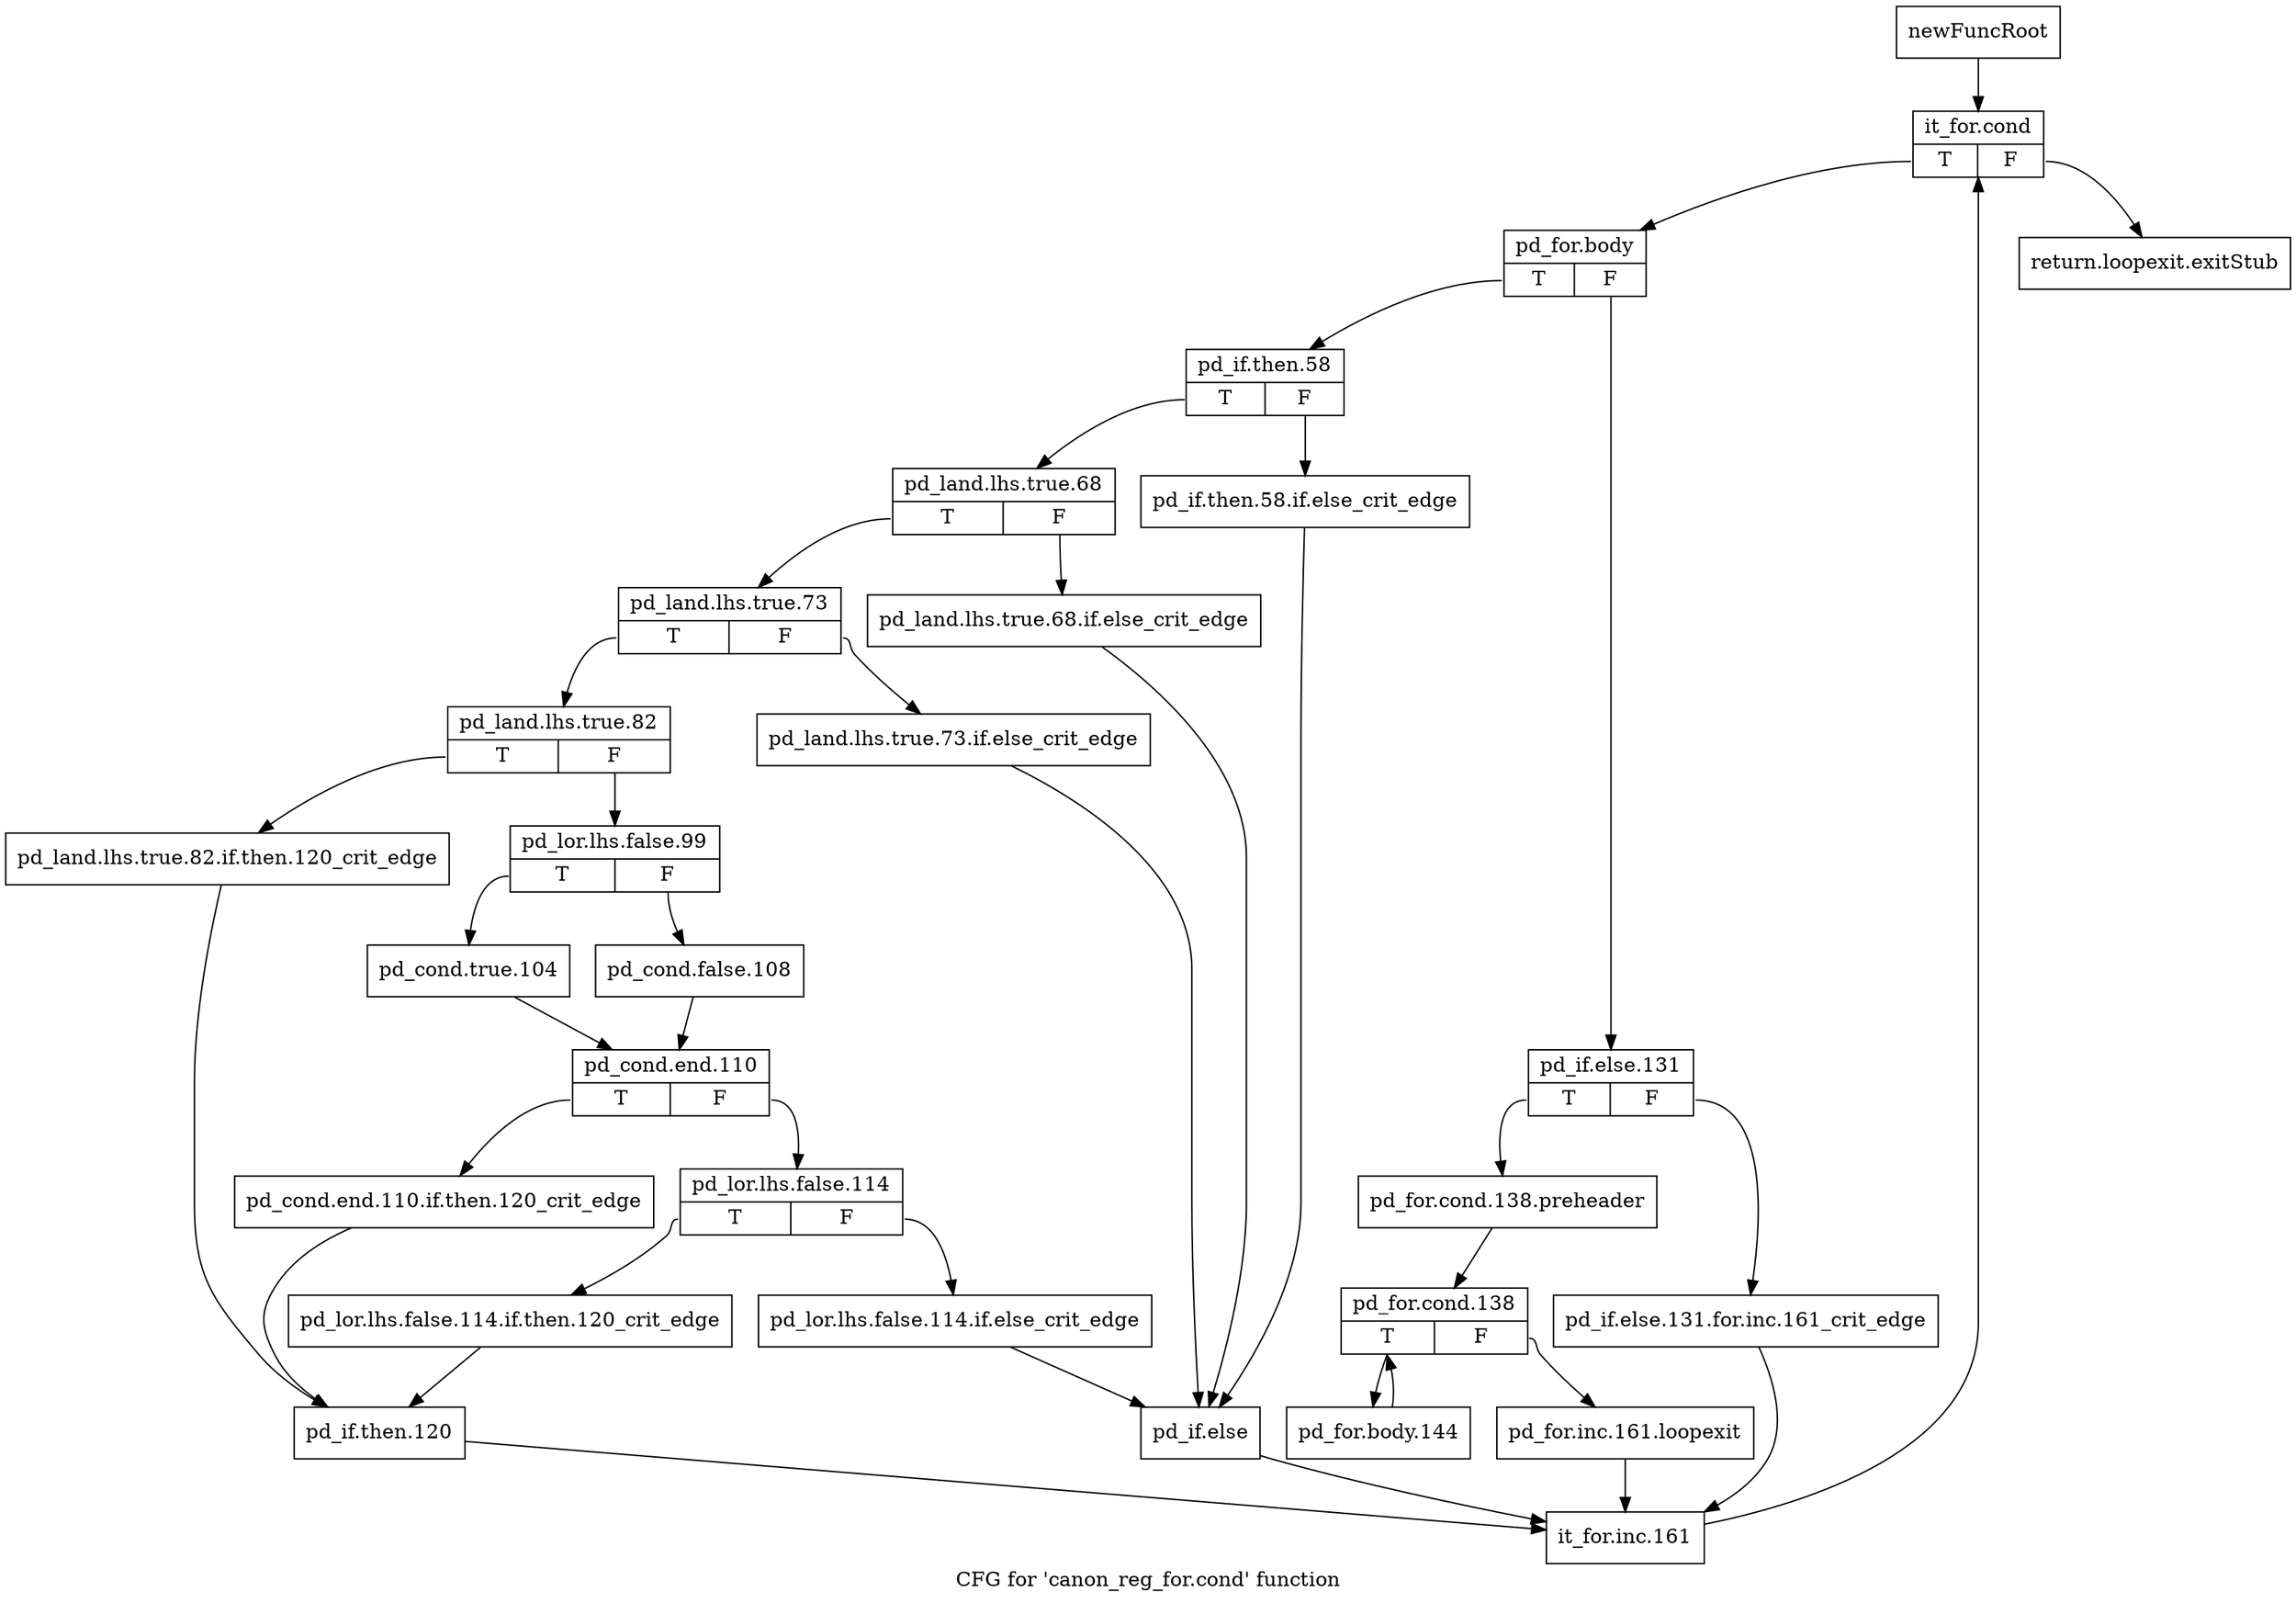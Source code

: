 digraph "CFG for 'canon_reg_for.cond' function" {
	label="CFG for 'canon_reg_for.cond' function";

	Node0xa94c4f0 [shape=record,label="{newFuncRoot}"];
	Node0xa94c4f0 -> Node0xa94c590;
	Node0xa94c540 [shape=record,label="{return.loopexit.exitStub}"];
	Node0xa94c590 [shape=record,label="{it_for.cond|{<s0>T|<s1>F}}"];
	Node0xa94c590:s0 -> Node0xa94c5e0;
	Node0xa94c590:s1 -> Node0xa94c540;
	Node0xa94c5e0 [shape=record,label="{pd_for.body|{<s0>T|<s1>F}}"];
	Node0xa94c5e0:s0 -> Node0xa94c810;
	Node0xa94c5e0:s1 -> Node0xa94c630;
	Node0xa94c630 [shape=record,label="{pd_if.else.131|{<s0>T|<s1>F}}"];
	Node0xa94c630:s0 -> Node0xa94c6d0;
	Node0xa94c630:s1 -> Node0xa94c680;
	Node0xa94c680 [shape=record,label="{pd_if.else.131.for.inc.161_crit_edge}"];
	Node0xa94c680 -> Node0xa94cdb0;
	Node0xa94c6d0 [shape=record,label="{pd_for.cond.138.preheader}"];
	Node0xa94c6d0 -> Node0xa94c720;
	Node0xa94c720 [shape=record,label="{pd_for.cond.138|{<s0>T|<s1>F}}"];
	Node0xa94c720:s0 -> Node0xa94c7c0;
	Node0xa94c720:s1 -> Node0xa94c770;
	Node0xa94c770 [shape=record,label="{pd_for.inc.161.loopexit}"];
	Node0xa94c770 -> Node0xa94cdb0;
	Node0xa94c7c0 [shape=record,label="{pd_for.body.144}"];
	Node0xa94c7c0 -> Node0xa94c720;
	Node0xa94c810 [shape=record,label="{pd_if.then.58|{<s0>T|<s1>F}}"];
	Node0xa94c810:s0 -> Node0xa94c8b0;
	Node0xa94c810:s1 -> Node0xa94c860;
	Node0xa94c860 [shape=record,label="{pd_if.then.58.if.else_crit_edge}"];
	Node0xa94c860 -> Node0xa94cc20;
	Node0xa94c8b0 [shape=record,label="{pd_land.lhs.true.68|{<s0>T|<s1>F}}"];
	Node0xa94c8b0:s0 -> Node0xa94c950;
	Node0xa94c8b0:s1 -> Node0xa94c900;
	Node0xa94c900 [shape=record,label="{pd_land.lhs.true.68.if.else_crit_edge}"];
	Node0xa94c900 -> Node0xa94cc20;
	Node0xa94c950 [shape=record,label="{pd_land.lhs.true.73|{<s0>T|<s1>F}}"];
	Node0xa94c950:s0 -> Node0xa94c9f0;
	Node0xa94c950:s1 -> Node0xa94c9a0;
	Node0xa94c9a0 [shape=record,label="{pd_land.lhs.true.73.if.else_crit_edge}"];
	Node0xa94c9a0 -> Node0xa94cc20;
	Node0xa94c9f0 [shape=record,label="{pd_land.lhs.true.82|{<s0>T|<s1>F}}"];
	Node0xa94c9f0:s0 -> Node0xa94cd10;
	Node0xa94c9f0:s1 -> Node0xa94ca40;
	Node0xa94ca40 [shape=record,label="{pd_lor.lhs.false.99|{<s0>T|<s1>F}}"];
	Node0xa94ca40:s0 -> Node0xa94cae0;
	Node0xa94ca40:s1 -> Node0xa94ca90;
	Node0xa94ca90 [shape=record,label="{pd_cond.false.108}"];
	Node0xa94ca90 -> Node0xa94cb30;
	Node0xa94cae0 [shape=record,label="{pd_cond.true.104}"];
	Node0xa94cae0 -> Node0xa94cb30;
	Node0xa94cb30 [shape=record,label="{pd_cond.end.110|{<s0>T|<s1>F}}"];
	Node0xa94cb30:s0 -> Node0xa94ccc0;
	Node0xa94cb30:s1 -> Node0xa94cb80;
	Node0xa94cb80 [shape=record,label="{pd_lor.lhs.false.114|{<s0>T|<s1>F}}"];
	Node0xa94cb80:s0 -> Node0xa94cc70;
	Node0xa94cb80:s1 -> Node0xa94cbd0;
	Node0xa94cbd0 [shape=record,label="{pd_lor.lhs.false.114.if.else_crit_edge}"];
	Node0xa94cbd0 -> Node0xa94cc20;
	Node0xa94cc20 [shape=record,label="{pd_if.else}"];
	Node0xa94cc20 -> Node0xa94cdb0;
	Node0xa94cc70 [shape=record,label="{pd_lor.lhs.false.114.if.then.120_crit_edge}"];
	Node0xa94cc70 -> Node0xa94cd60;
	Node0xa94ccc0 [shape=record,label="{pd_cond.end.110.if.then.120_crit_edge}"];
	Node0xa94ccc0 -> Node0xa94cd60;
	Node0xa94cd10 [shape=record,label="{pd_land.lhs.true.82.if.then.120_crit_edge}"];
	Node0xa94cd10 -> Node0xa94cd60;
	Node0xa94cd60 [shape=record,label="{pd_if.then.120}"];
	Node0xa94cd60 -> Node0xa94cdb0;
	Node0xa94cdb0 [shape=record,label="{it_for.inc.161}"];
	Node0xa94cdb0 -> Node0xa94c590;
}
